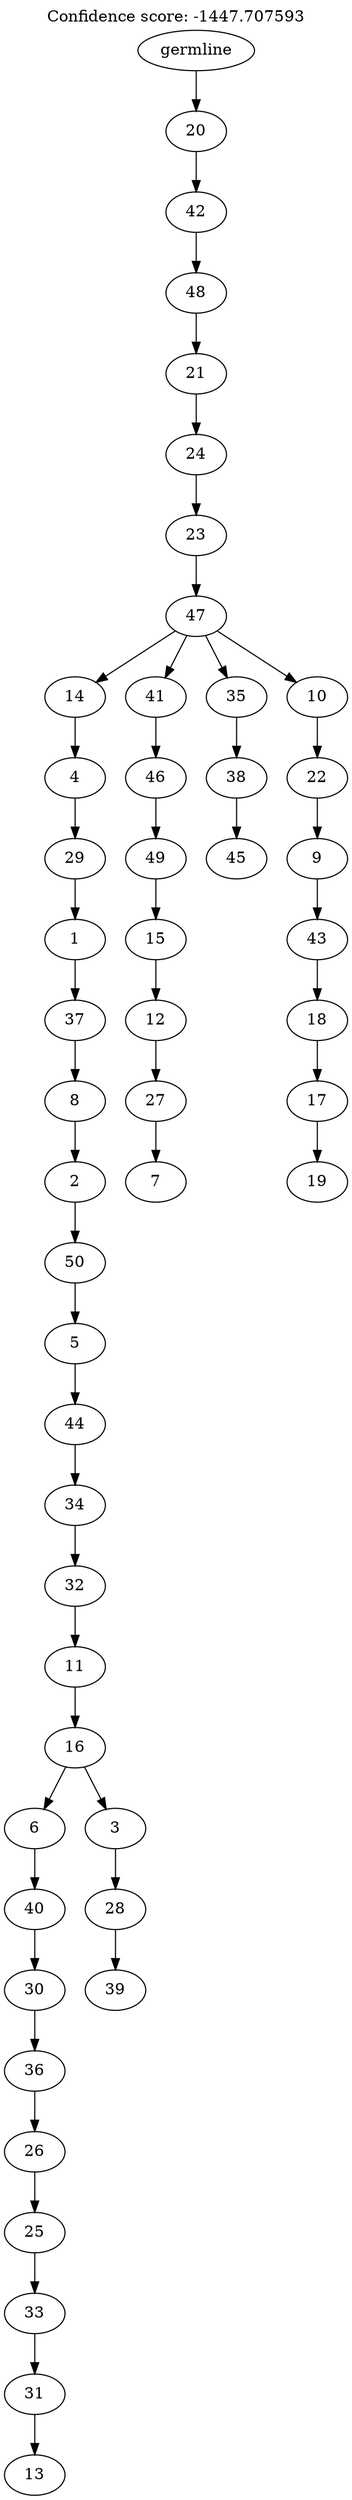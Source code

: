 digraph g {
	"49" -> "50";
	"50" [label="13"];
	"48" -> "49";
	"49" [label="31"];
	"47" -> "48";
	"48" [label="33"];
	"46" -> "47";
	"47" [label="25"];
	"45" -> "46";
	"46" [label="26"];
	"44" -> "45";
	"45" [label="36"];
	"43" -> "44";
	"44" [label="30"];
	"42" -> "43";
	"43" [label="40"];
	"40" -> "41";
	"41" [label="39"];
	"39" -> "40";
	"40" [label="28"];
	"38" -> "39";
	"39" [label="3"];
	"38" -> "42";
	"42" [label="6"];
	"37" -> "38";
	"38" [label="16"];
	"36" -> "37";
	"37" [label="11"];
	"35" -> "36";
	"36" [label="32"];
	"34" -> "35";
	"35" [label="34"];
	"33" -> "34";
	"34" [label="44"];
	"32" -> "33";
	"33" [label="5"];
	"31" -> "32";
	"32" [label="50"];
	"30" -> "31";
	"31" [label="2"];
	"29" -> "30";
	"30" [label="8"];
	"28" -> "29";
	"29" [label="37"];
	"27" -> "28";
	"28" [label="1"];
	"26" -> "27";
	"27" [label="29"];
	"25" -> "26";
	"26" [label="4"];
	"23" -> "24";
	"24" [label="7"];
	"22" -> "23";
	"23" [label="27"];
	"21" -> "22";
	"22" [label="12"];
	"20" -> "21";
	"21" [label="15"];
	"19" -> "20";
	"20" [label="49"];
	"18" -> "19";
	"19" [label="46"];
	"16" -> "17";
	"17" [label="45"];
	"15" -> "16";
	"16" [label="38"];
	"13" -> "14";
	"14" [label="19"];
	"12" -> "13";
	"13" [label="17"];
	"11" -> "12";
	"12" [label="18"];
	"10" -> "11";
	"11" [label="43"];
	"9" -> "10";
	"10" [label="9"];
	"8" -> "9";
	"9" [label="22"];
	"7" -> "8";
	"8" [label="10"];
	"7" -> "15";
	"15" [label="35"];
	"7" -> "18";
	"18" [label="41"];
	"7" -> "25";
	"25" [label="14"];
	"6" -> "7";
	"7" [label="47"];
	"5" -> "6";
	"6" [label="23"];
	"4" -> "5";
	"5" [label="24"];
	"3" -> "4";
	"4" [label="21"];
	"2" -> "3";
	"3" [label="48"];
	"1" -> "2";
	"2" [label="42"];
	"0" -> "1";
	"1" [label="20"];
	"0" [label="germline"];
	labelloc="t";
	label="Confidence score: -1447.707593";
}
